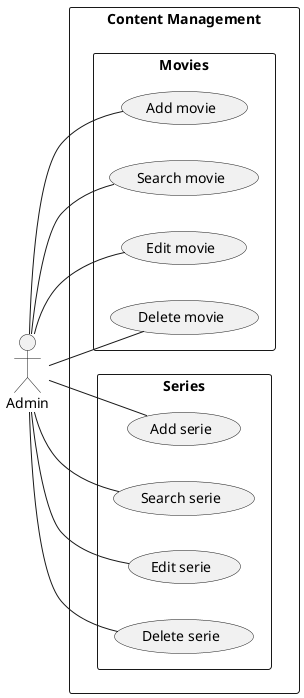 @startuml content-management
left to right direction
actor Admin
rectangle "Content Management" {       

    rectangle "Movies" {
        Admin -- (Add movie)
        Admin -- (Search movie)
        Admin -- (Edit movie)
        Admin -- (Delete movie)        
    }

    rectangle "Series" {
        Admin -- (Add serie) 
        Admin -- (Search serie)
        Admin -- (Edit serie)
        Admin -- (Delete serie)
    }
}
@enduml